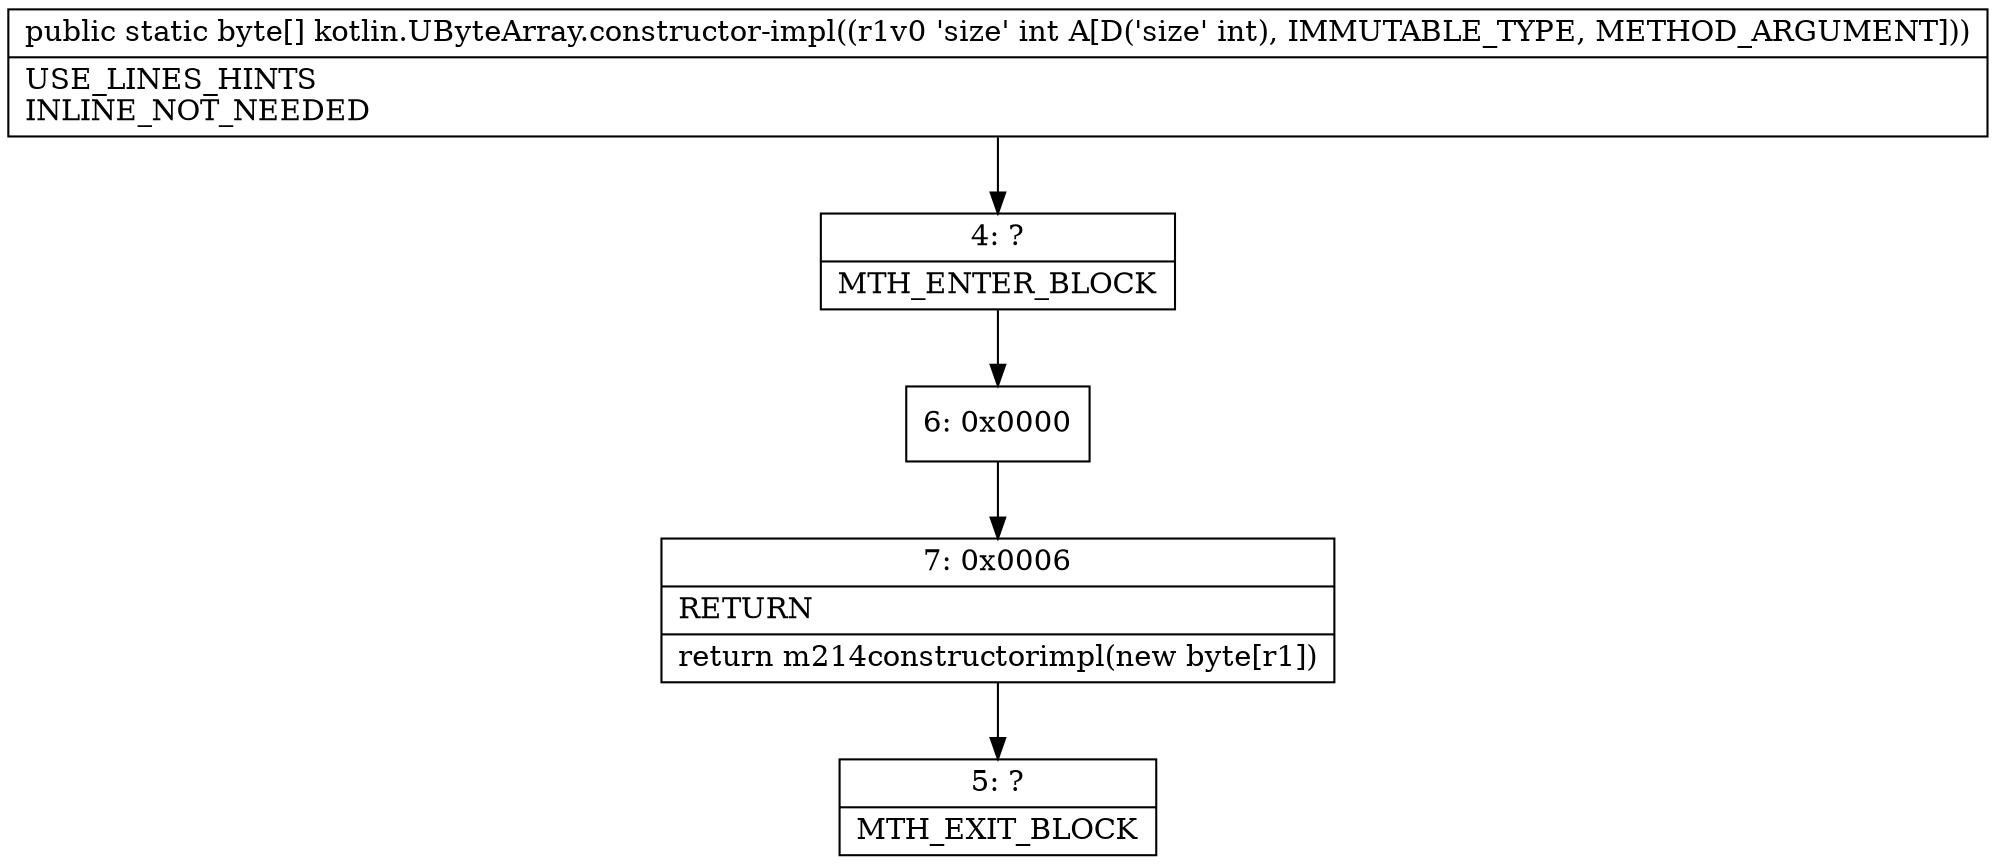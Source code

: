 digraph "CFG forkotlin.UByteArray.constructor\-impl(I)[B" {
Node_4 [shape=record,label="{4\:\ ?|MTH_ENTER_BLOCK\l}"];
Node_6 [shape=record,label="{6\:\ 0x0000}"];
Node_7 [shape=record,label="{7\:\ 0x0006|RETURN\l|return m214constructorimpl(new byte[r1])\l}"];
Node_5 [shape=record,label="{5\:\ ?|MTH_EXIT_BLOCK\l}"];
MethodNode[shape=record,label="{public static byte[] kotlin.UByteArray.constructor\-impl((r1v0 'size' int A[D('size' int), IMMUTABLE_TYPE, METHOD_ARGUMENT]))  | USE_LINES_HINTS\lINLINE_NOT_NEEDED\l}"];
MethodNode -> Node_4;Node_4 -> Node_6;
Node_6 -> Node_7;
Node_7 -> Node_5;
}

